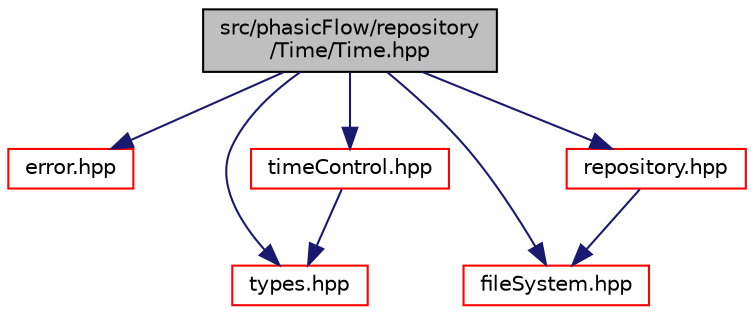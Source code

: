 digraph "src/phasicFlow/repository/Time/Time.hpp"
{
 // LATEX_PDF_SIZE
  edge [fontname="Helvetica",fontsize="10",labelfontname="Helvetica",labelfontsize="10"];
  node [fontname="Helvetica",fontsize="10",shape=record];
  Node1 [label="src/phasicFlow/repository\l/Time/Time.hpp",height=0.2,width=0.4,color="black", fillcolor="grey75", style="filled", fontcolor="black",tooltip=" "];
  Node1 -> Node2 [color="midnightblue",fontsize="10",style="solid",fontname="Helvetica"];
  Node2 [label="error.hpp",height=0.2,width=0.4,color="red", fillcolor="white", style="filled",URL="$error_8hpp.html",tooltip=" "];
  Node1 -> Node6 [color="midnightblue",fontsize="10",style="solid",fontname="Helvetica"];
  Node6 [label="types.hpp",height=0.2,width=0.4,color="red", fillcolor="white", style="filled",URL="$types_8hpp.html",tooltip=" "];
  Node1 -> Node35 [color="midnightblue",fontsize="10",style="solid",fontname="Helvetica"];
  Node35 [label="fileSystem.hpp",height=0.2,width=0.4,color="red", fillcolor="white", style="filled",URL="$fileSystem_8hpp.html",tooltip=" "];
  Node1 -> Node40 [color="midnightblue",fontsize="10",style="solid",fontname="Helvetica"];
  Node40 [label="repository.hpp",height=0.2,width=0.4,color="red", fillcolor="white", style="filled",URL="$repository_8hpp.html",tooltip=" "];
  Node40 -> Node35 [color="midnightblue",fontsize="10",style="solid",fontname="Helvetica"];
  Node1 -> Node72 [color="midnightblue",fontsize="10",style="solid",fontname="Helvetica"];
  Node72 [label="timeControl.hpp",height=0.2,width=0.4,color="red", fillcolor="white", style="filled",URL="$timeControl_8hpp.html",tooltip=" "];
  Node72 -> Node6 [color="midnightblue",fontsize="10",style="solid",fontname="Helvetica"];
}

